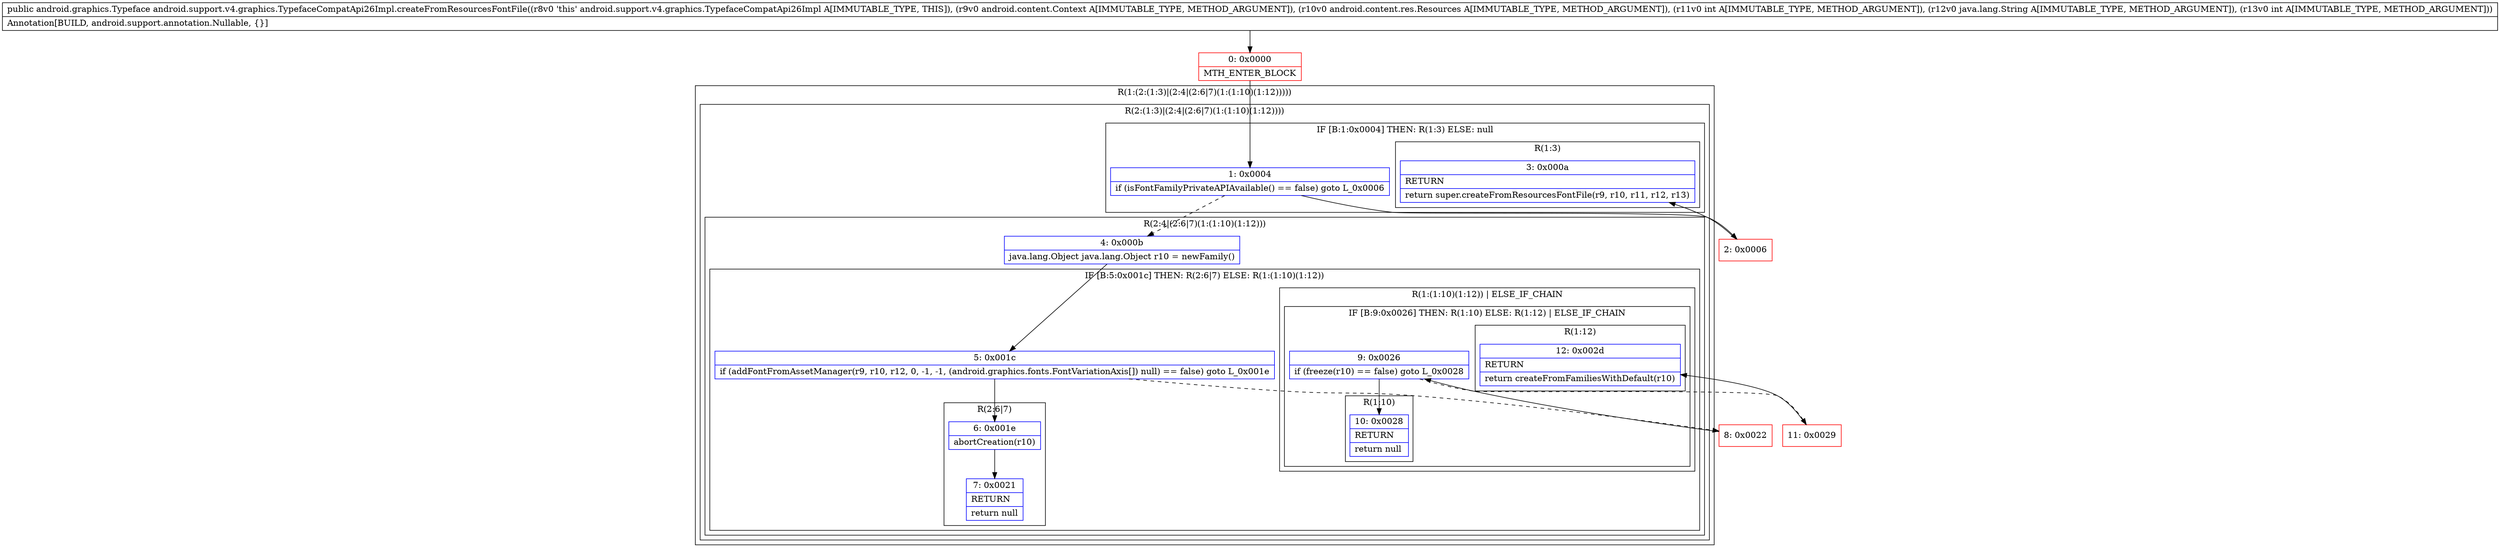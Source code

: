 digraph "CFG forandroid.support.v4.graphics.TypefaceCompatApi26Impl.createFromResourcesFontFile(Landroid\/content\/Context;Landroid\/content\/res\/Resources;ILjava\/lang\/String;I)Landroid\/graphics\/Typeface;" {
subgraph cluster_Region_49065731 {
label = "R(1:(2:(1:3)|(2:4|(2:6|7)(1:(1:10)(1:12)))))";
node [shape=record,color=blue];
subgraph cluster_Region_1235371365 {
label = "R(2:(1:3)|(2:4|(2:6|7)(1:(1:10)(1:12))))";
node [shape=record,color=blue];
subgraph cluster_IfRegion_71432948 {
label = "IF [B:1:0x0004] THEN: R(1:3) ELSE: null";
node [shape=record,color=blue];
Node_1 [shape=record,label="{1\:\ 0x0004|if (isFontFamilyPrivateAPIAvailable() == false) goto L_0x0006\l}"];
subgraph cluster_Region_708181710 {
label = "R(1:3)";
node [shape=record,color=blue];
Node_3 [shape=record,label="{3\:\ 0x000a|RETURN\l|return super.createFromResourcesFontFile(r9, r10, r11, r12, r13)\l}"];
}
}
subgraph cluster_Region_1954101566 {
label = "R(2:4|(2:6|7)(1:(1:10)(1:12)))";
node [shape=record,color=blue];
Node_4 [shape=record,label="{4\:\ 0x000b|java.lang.Object java.lang.Object r10 = newFamily()\l}"];
subgraph cluster_IfRegion_1880373139 {
label = "IF [B:5:0x001c] THEN: R(2:6|7) ELSE: R(1:(1:10)(1:12))";
node [shape=record,color=blue];
Node_5 [shape=record,label="{5\:\ 0x001c|if (addFontFromAssetManager(r9, r10, r12, 0, \-1, \-1, (android.graphics.fonts.FontVariationAxis[]) null) == false) goto L_0x001e\l}"];
subgraph cluster_Region_777555276 {
label = "R(2:6|7)";
node [shape=record,color=blue];
Node_6 [shape=record,label="{6\:\ 0x001e|abortCreation(r10)\l}"];
Node_7 [shape=record,label="{7\:\ 0x0021|RETURN\l|return null\l}"];
}
subgraph cluster_Region_1304877116 {
label = "R(1:(1:10)(1:12)) | ELSE_IF_CHAIN\l";
node [shape=record,color=blue];
subgraph cluster_IfRegion_689389455 {
label = "IF [B:9:0x0026] THEN: R(1:10) ELSE: R(1:12) | ELSE_IF_CHAIN\l";
node [shape=record,color=blue];
Node_9 [shape=record,label="{9\:\ 0x0026|if (freeze(r10) == false) goto L_0x0028\l}"];
subgraph cluster_Region_370423180 {
label = "R(1:10)";
node [shape=record,color=blue];
Node_10 [shape=record,label="{10\:\ 0x0028|RETURN\l|return null\l}"];
}
subgraph cluster_Region_345658202 {
label = "R(1:12)";
node [shape=record,color=blue];
Node_12 [shape=record,label="{12\:\ 0x002d|RETURN\l|return createFromFamiliesWithDefault(r10)\l}"];
}
}
}
}
}
}
}
Node_0 [shape=record,color=red,label="{0\:\ 0x0000|MTH_ENTER_BLOCK\l}"];
Node_2 [shape=record,color=red,label="{2\:\ 0x0006}"];
Node_8 [shape=record,color=red,label="{8\:\ 0x0022}"];
Node_11 [shape=record,color=red,label="{11\:\ 0x0029}"];
MethodNode[shape=record,label="{public android.graphics.Typeface android.support.v4.graphics.TypefaceCompatApi26Impl.createFromResourcesFontFile((r8v0 'this' android.support.v4.graphics.TypefaceCompatApi26Impl A[IMMUTABLE_TYPE, THIS]), (r9v0 android.content.Context A[IMMUTABLE_TYPE, METHOD_ARGUMENT]), (r10v0 android.content.res.Resources A[IMMUTABLE_TYPE, METHOD_ARGUMENT]), (r11v0 int A[IMMUTABLE_TYPE, METHOD_ARGUMENT]), (r12v0 java.lang.String A[IMMUTABLE_TYPE, METHOD_ARGUMENT]), (r13v0 int A[IMMUTABLE_TYPE, METHOD_ARGUMENT]))  | Annotation[BUILD, android.support.annotation.Nullable, \{\}]\l}"];
MethodNode -> Node_0;
Node_1 -> Node_2;
Node_1 -> Node_4[style=dashed];
Node_4 -> Node_5;
Node_5 -> Node_6;
Node_5 -> Node_8[style=dashed];
Node_6 -> Node_7;
Node_9 -> Node_10;
Node_9 -> Node_11[style=dashed];
Node_0 -> Node_1;
Node_2 -> Node_3;
Node_8 -> Node_9;
Node_11 -> Node_12;
}

